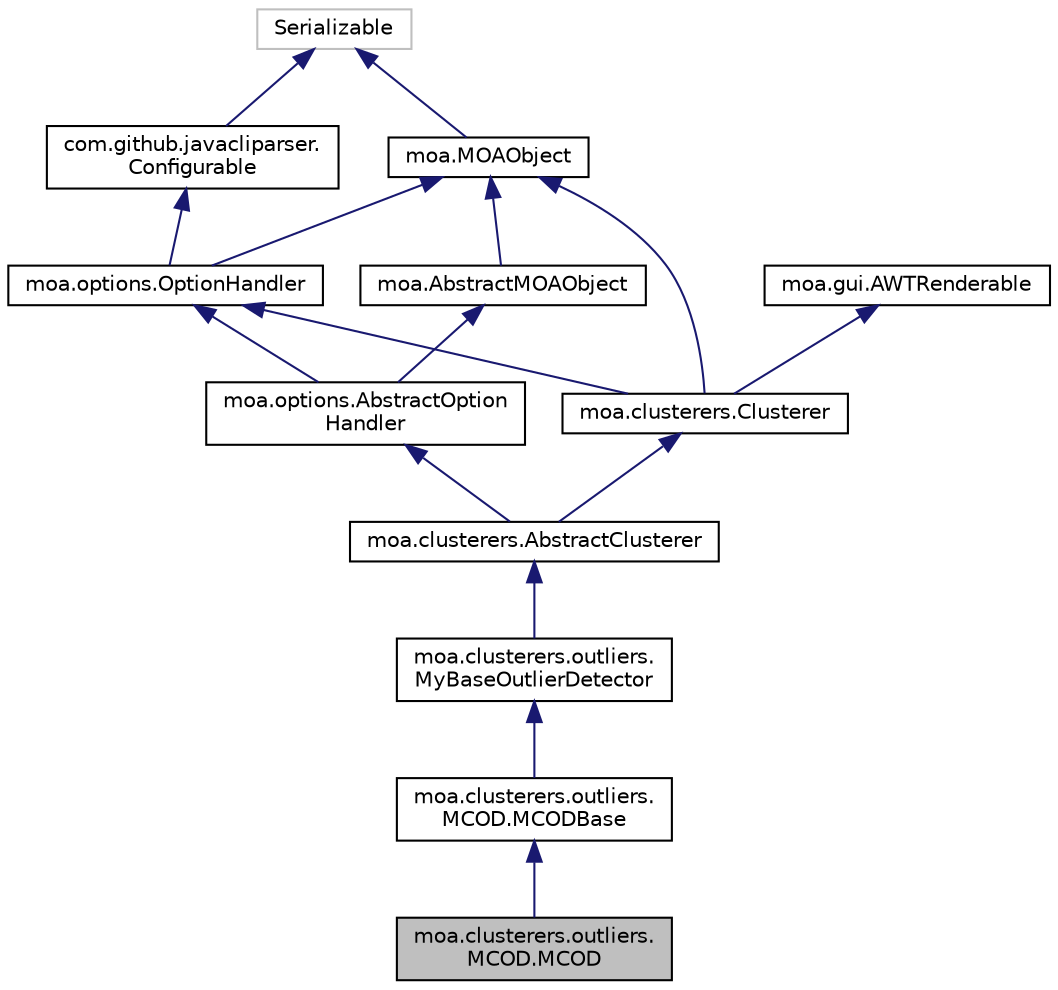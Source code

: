 digraph "moa.clusterers.outliers.MCOD.MCOD"
{
 // LATEX_PDF_SIZE
  edge [fontname="Helvetica",fontsize="10",labelfontname="Helvetica",labelfontsize="10"];
  node [fontname="Helvetica",fontsize="10",shape=record];
  Node1 [label="moa.clusterers.outliers.\lMCOD.MCOD",height=0.2,width=0.4,color="black", fillcolor="grey75", style="filled", fontcolor="black",tooltip=" "];
  Node2 -> Node1 [dir="back",color="midnightblue",fontsize="10",style="solid"];
  Node2 [label="moa.clusterers.outliers.\lMCOD.MCODBase",height=0.2,width=0.4,color="black", fillcolor="white", style="filled",URL="$classmoa_1_1clusterers_1_1outliers_1_1_m_c_o_d_1_1_m_c_o_d_base.html",tooltip=" "];
  Node3 -> Node2 [dir="back",color="midnightblue",fontsize="10",style="solid"];
  Node3 [label="moa.clusterers.outliers.\lMyBaseOutlierDetector",height=0.2,width=0.4,color="black", fillcolor="white", style="filled",URL="$classmoa_1_1clusterers_1_1outliers_1_1_my_base_outlier_detector.html",tooltip=" "];
  Node4 -> Node3 [dir="back",color="midnightblue",fontsize="10",style="solid"];
  Node4 [label="moa.clusterers.AbstractClusterer",height=0.2,width=0.4,color="black", fillcolor="white", style="filled",URL="$classmoa_1_1clusterers_1_1_abstract_clusterer.html",tooltip=" "];
  Node5 -> Node4 [dir="back",color="midnightblue",fontsize="10",style="solid"];
  Node5 [label="moa.options.AbstractOption\lHandler",height=0.2,width=0.4,color="black", fillcolor="white", style="filled",URL="$classmoa_1_1options_1_1_abstract_option_handler.html",tooltip=" "];
  Node6 -> Node5 [dir="back",color="midnightblue",fontsize="10",style="solid"];
  Node6 [label="moa.AbstractMOAObject",height=0.2,width=0.4,color="black", fillcolor="white", style="filled",URL="$classmoa_1_1_abstract_m_o_a_object.html",tooltip=" "];
  Node7 -> Node6 [dir="back",color="midnightblue",fontsize="10",style="solid"];
  Node7 [label="moa.MOAObject",height=0.2,width=0.4,color="black", fillcolor="white", style="filled",URL="$interfacemoa_1_1_m_o_a_object.html",tooltip=" "];
  Node8 -> Node7 [dir="back",color="midnightblue",fontsize="10",style="solid"];
  Node8 [label="Serializable",height=0.2,width=0.4,color="grey75", fillcolor="white", style="filled",tooltip=" "];
  Node9 -> Node5 [dir="back",color="midnightblue",fontsize="10",style="solid"];
  Node9 [label="moa.options.OptionHandler",height=0.2,width=0.4,color="black", fillcolor="white", style="filled",URL="$interfacemoa_1_1options_1_1_option_handler.html",tooltip=" "];
  Node7 -> Node9 [dir="back",color="midnightblue",fontsize="10",style="solid"];
  Node10 -> Node9 [dir="back",color="midnightblue",fontsize="10",style="solid"];
  Node10 [label="com.github.javacliparser.\lConfigurable",height=0.2,width=0.4,color="black", fillcolor="white", style="filled",URL="$interfacecom_1_1github_1_1javacliparser_1_1_configurable.html",tooltip=" "];
  Node8 -> Node10 [dir="back",color="midnightblue",fontsize="10",style="solid"];
  Node11 -> Node4 [dir="back",color="midnightblue",fontsize="10",style="solid"];
  Node11 [label="moa.clusterers.Clusterer",height=0.2,width=0.4,color="black", fillcolor="white", style="filled",URL="$interfacemoa_1_1clusterers_1_1_clusterer.html",tooltip=" "];
  Node7 -> Node11 [dir="back",color="midnightblue",fontsize="10",style="solid"];
  Node9 -> Node11 [dir="back",color="midnightblue",fontsize="10",style="solid"];
  Node12 -> Node11 [dir="back",color="midnightblue",fontsize="10",style="solid"];
  Node12 [label="moa.gui.AWTRenderable",height=0.2,width=0.4,color="black", fillcolor="white", style="filled",URL="$interfacemoa_1_1gui_1_1_a_w_t_renderable.html",tooltip=" "];
}
